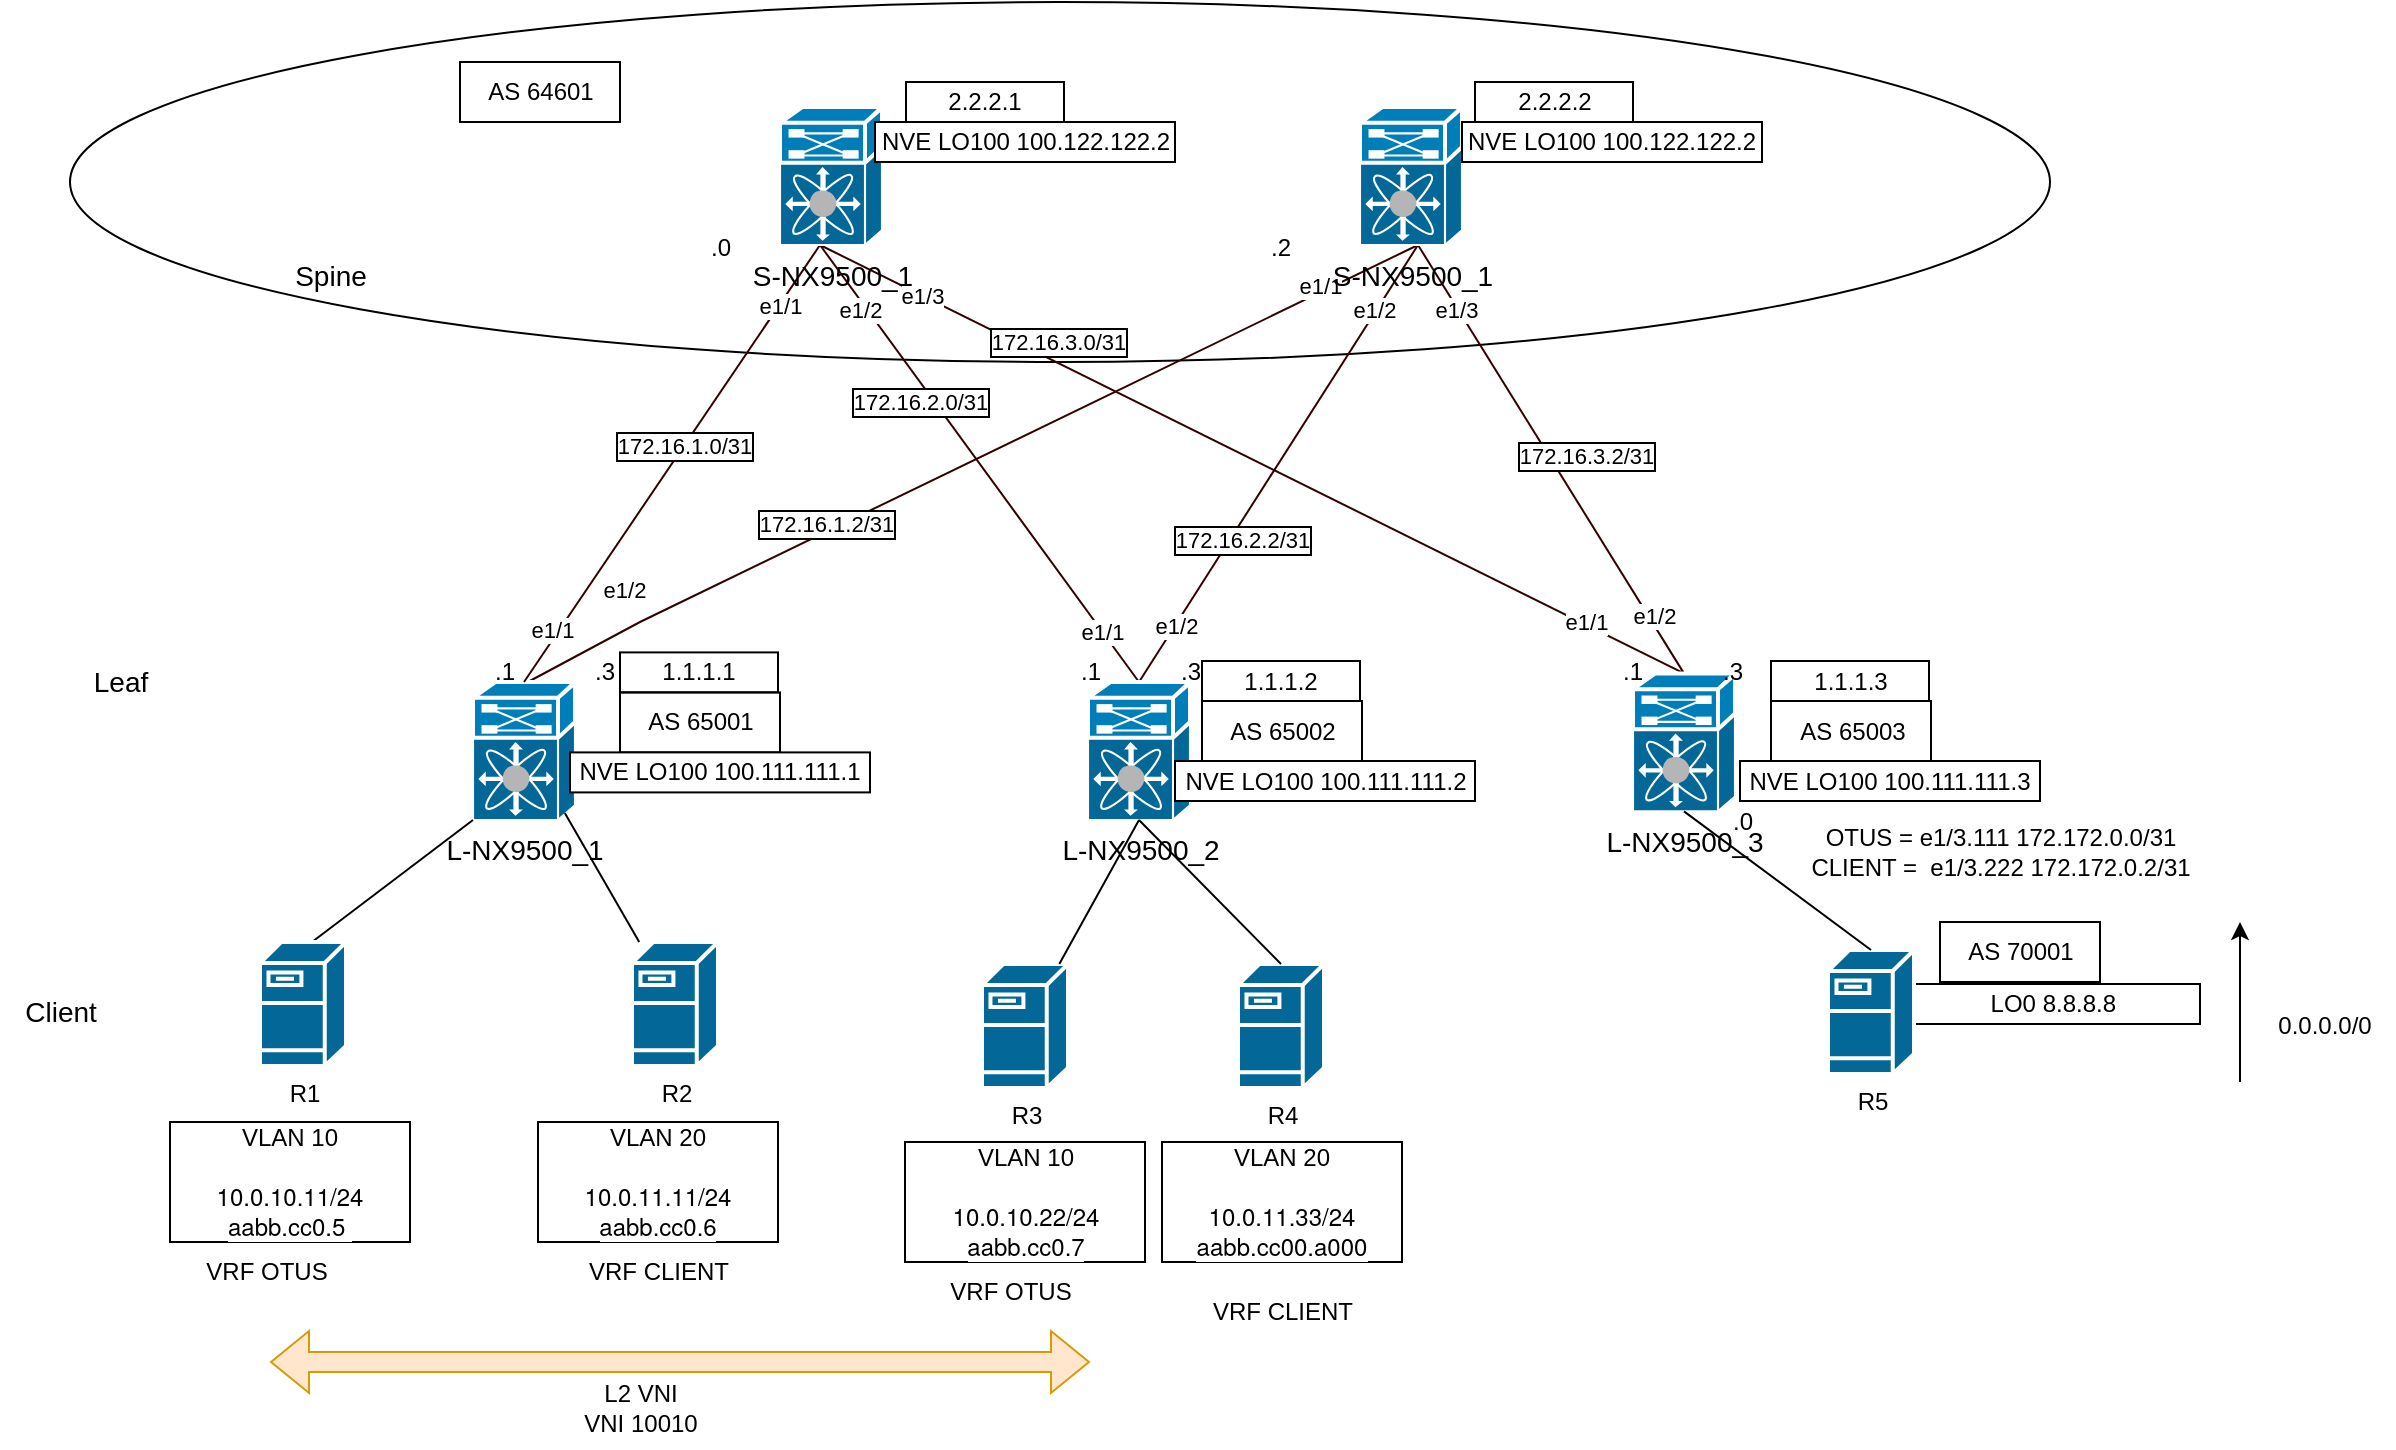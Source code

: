 <mxfile version="22.1.2" type="device">
  <diagram name="Страница — 1" id="TyXKpOnX87bSKpu7sTU_">
    <mxGraphModel dx="2514" dy="993" grid="1" gridSize="10" guides="1" tooltips="1" connect="1" arrows="1" fold="1" page="1" pageScale="1" pageWidth="827" pageHeight="1169" math="0" shadow="0">
      <root>
        <mxCell id="0" />
        <mxCell id="1" parent="0" />
        <mxCell id="ZXuQBLCLjrkzV2k7H-WU-3" value="" style="ellipse;whiteSpace=wrap;html=1;fillColor=none;" parent="1" vertex="1">
          <mxGeometry x="-95" y="80" width="990" height="180" as="geometry" />
        </mxCell>
        <mxCell id="x6yWvG2BefHzN4PRWWCQ-21" style="rounded=0;orthogonalLoop=1;jettySize=auto;html=1;exitX=0.392;exitY=0.058;exitDx=0;exitDy=0;exitPerimeter=0;entryX=0.5;entryY=1;entryDx=0;entryDy=0;entryPerimeter=0;endArrow=none;endFill=0;fontSize=14;fillColor=#d5e8d4;strokeColor=#330000;strokeWidth=1;" parent="1" source="x6yWvG2BefHzN4PRWWCQ-4" edge="1">
          <mxGeometry relative="1" as="geometry">
            <Array as="points">
              <mxPoint x="190" y="390" />
            </Array>
            <mxPoint x="579" y="201.5" as="targetPoint" />
          </mxGeometry>
        </mxCell>
        <mxCell id="jhfHBk7VUQF83KdC7KXJ-4" value="e1/2" style="edgeLabel;html=1;align=center;verticalAlign=middle;resizable=0;points=[];" parent="x6yWvG2BefHzN4PRWWCQ-21" vertex="1" connectable="0">
          <mxGeometry x="-0.789" y="1" relative="1" as="geometry">
            <mxPoint x="9" y="-24" as="offset" />
          </mxGeometry>
        </mxCell>
        <mxCell id="jhfHBk7VUQF83KdC7KXJ-12" value="e1/1" style="edgeLabel;html=1;align=center;verticalAlign=middle;resizable=0;points=[];" parent="x6yWvG2BefHzN4PRWWCQ-21" vertex="1" connectable="0">
          <mxGeometry x="0.79" y="3" relative="1" as="geometry">
            <mxPoint as="offset" />
          </mxGeometry>
        </mxCell>
        <mxCell id="x6yWvG2BefHzN4PRWWCQ-4" value="L-NX9500_1" style="shape=mxgraph.cisco.misc.nexus_7000;html=1;pointerEvents=1;fillColor=#036897;strokeColor=#ffffff;strokeWidth=2;verticalLabelPosition=bottom;verticalAlign=top;align=center;outlineConnect=0;fontSize=14;" parent="1" vertex="1">
          <mxGeometry x="106.5" y="420" width="51" height="69" as="geometry" />
        </mxCell>
        <mxCell id="x6yWvG2BefHzN4PRWWCQ-22" style="rounded=0;orthogonalLoop=1;jettySize=auto;html=1;exitX=0.5;exitY=0;exitDx=0;exitDy=0;exitPerimeter=0;endArrow=none;endFill=0;entryX=0.5;entryY=1;entryDx=0;entryDy=0;entryPerimeter=0;fontSize=14;fillColor=#d5e8d4;strokeColor=#330000;strokeWidth=1;" parent="1" source="x6yWvG2BefHzN4PRWWCQ-5" edge="1">
          <mxGeometry relative="1" as="geometry">
            <mxPoint x="280" y="201.5" as="targetPoint" />
          </mxGeometry>
        </mxCell>
        <mxCell id="jhfHBk7VUQF83KdC7KXJ-5" value="e1/1" style="edgeLabel;html=1;align=center;verticalAlign=middle;resizable=0;points=[];" parent="x6yWvG2BefHzN4PRWWCQ-22" vertex="1" connectable="0">
          <mxGeometry x="-0.76" relative="1" as="geometry">
            <mxPoint y="1" as="offset" />
          </mxGeometry>
        </mxCell>
        <mxCell id="jhfHBk7VUQF83KdC7KXJ-10" value="e1/2" style="edgeLabel;html=1;align=center;verticalAlign=middle;resizable=0;points=[];" parent="x6yWvG2BefHzN4PRWWCQ-22" vertex="1" connectable="0">
          <mxGeometry x="0.719" y="3" relative="1" as="geometry">
            <mxPoint as="offset" />
          </mxGeometry>
        </mxCell>
        <mxCell id="x6yWvG2BefHzN4PRWWCQ-23" style="rounded=0;orthogonalLoop=1;jettySize=auto;html=1;exitX=0.5;exitY=0;exitDx=0;exitDy=0;exitPerimeter=0;endArrow=none;endFill=0;entryX=0.5;entryY=1;entryDx=0;entryDy=0;entryPerimeter=0;fontSize=14;fillColor=#d5e8d4;strokeColor=#330000;strokeWidth=1;" parent="1" source="x6yWvG2BefHzN4PRWWCQ-5" edge="1">
          <mxGeometry relative="1" as="geometry">
            <mxPoint x="579" y="201.5" as="targetPoint" />
          </mxGeometry>
        </mxCell>
        <mxCell id="jhfHBk7VUQF83KdC7KXJ-6" value="e1/2" style="edgeLabel;html=1;align=center;verticalAlign=middle;resizable=0;points=[];" parent="x6yWvG2BefHzN4PRWWCQ-23" vertex="1" connectable="0">
          <mxGeometry x="-0.745" relative="1" as="geometry">
            <mxPoint as="offset" />
          </mxGeometry>
        </mxCell>
        <mxCell id="jhfHBk7VUQF83KdC7KXJ-13" value="e1/2" style="edgeLabel;html=1;align=center;verticalAlign=middle;resizable=0;points=[];" parent="x6yWvG2BefHzN4PRWWCQ-23" vertex="1" connectable="0">
          <mxGeometry x="0.697" y="1" relative="1" as="geometry">
            <mxPoint as="offset" />
          </mxGeometry>
        </mxCell>
        <mxCell id="x6yWvG2BefHzN4PRWWCQ-5" value="L-NX9500_2" style="shape=mxgraph.cisco.misc.nexus_7000;html=1;pointerEvents=1;fillColor=#036897;strokeColor=#ffffff;strokeWidth=2;verticalLabelPosition=bottom;verticalAlign=top;align=center;outlineConnect=0;fontSize=14;" parent="1" vertex="1">
          <mxGeometry x="414" y="420" width="51" height="69" as="geometry" />
        </mxCell>
        <mxCell id="x6yWvG2BefHzN4PRWWCQ-20" style="rounded=0;orthogonalLoop=1;jettySize=auto;html=1;exitX=0.5;exitY=1;exitDx=0;exitDy=0;exitPerimeter=0;entryX=0.5;entryY=0;entryDx=0;entryDy=0;entryPerimeter=0;endArrow=none;endFill=0;fontSize=14;fillColor=#d5e8d4;strokeColor=#330000;strokeWidth=1;" parent="1" target="x6yWvG2BefHzN4PRWWCQ-4" edge="1">
          <mxGeometry relative="1" as="geometry">
            <mxPoint x="280" y="201.5" as="sourcePoint" />
          </mxGeometry>
        </mxCell>
        <mxCell id="jhfHBk7VUQF83KdC7KXJ-3" value="e1/1" style="edgeLabel;html=1;align=center;verticalAlign=middle;resizable=0;points=[];" parent="x6yWvG2BefHzN4PRWWCQ-20" vertex="1" connectable="0">
          <mxGeometry x="0.777" y="-3" relative="1" as="geometry">
            <mxPoint as="offset" />
          </mxGeometry>
        </mxCell>
        <mxCell id="jhfHBk7VUQF83KdC7KXJ-9" value="e1/1" style="edgeLabel;html=1;align=center;verticalAlign=middle;resizable=0;points=[];" parent="x6yWvG2BefHzN4PRWWCQ-20" vertex="1" connectable="0">
          <mxGeometry x="-0.719" relative="1" as="geometry">
            <mxPoint as="offset" />
          </mxGeometry>
        </mxCell>
        <mxCell id="jhfHBk7VUQF83KdC7KXJ-23" value="172.16.1.0/31" style="edgeLabel;html=1;align=center;verticalAlign=middle;resizable=0;points=[];labelBorderColor=default;" parent="x6yWvG2BefHzN4PRWWCQ-20" vertex="1" connectable="0">
          <mxGeometry x="-0.08" relative="1" as="geometry">
            <mxPoint as="offset" />
          </mxGeometry>
        </mxCell>
        <mxCell id="x6yWvG2BefHzN4PRWWCQ-24" style="rounded=0;orthogonalLoop=1;jettySize=auto;html=1;exitX=0.5;exitY=0;exitDx=0;exitDy=0;exitPerimeter=0;entryX=0.5;entryY=1;entryDx=0;entryDy=0;entryPerimeter=0;endArrow=none;endFill=0;fontSize=14;fillColor=#d5e8d4;strokeColor=#330000;strokeWidth=1;" parent="1" source="x6yWvG2BefHzN4PRWWCQ-8" edge="1">
          <mxGeometry relative="1" as="geometry">
            <mxPoint x="280" y="201.5" as="targetPoint" />
          </mxGeometry>
        </mxCell>
        <mxCell id="jhfHBk7VUQF83KdC7KXJ-7" value="e1/1" style="edgeLabel;html=1;align=center;verticalAlign=middle;resizable=0;points=[];" parent="x6yWvG2BefHzN4PRWWCQ-24" vertex="1" connectable="0">
          <mxGeometry x="-0.767" y="-1" relative="1" as="geometry">
            <mxPoint as="offset" />
          </mxGeometry>
        </mxCell>
        <mxCell id="jhfHBk7VUQF83KdC7KXJ-11" value="e1/3" style="edgeLabel;html=1;align=center;verticalAlign=middle;resizable=0;points=[];" parent="x6yWvG2BefHzN4PRWWCQ-24" vertex="1" connectable="0">
          <mxGeometry x="0.767" relative="1" as="geometry">
            <mxPoint as="offset" />
          </mxGeometry>
        </mxCell>
        <mxCell id="x6yWvG2BefHzN4PRWWCQ-25" style="rounded=0;orthogonalLoop=1;jettySize=auto;html=1;exitX=0.5;exitY=0;exitDx=0;exitDy=0;exitPerimeter=0;entryX=0.5;entryY=1;entryDx=0;entryDy=0;entryPerimeter=0;endArrow=none;endFill=0;fontSize=14;fillColor=#d5e8d4;strokeColor=#330000;strokeWidth=1;" parent="1" source="x6yWvG2BefHzN4PRWWCQ-8" edge="1">
          <mxGeometry relative="1" as="geometry">
            <mxPoint x="579" y="201.5" as="targetPoint" />
          </mxGeometry>
        </mxCell>
        <mxCell id="jhfHBk7VUQF83KdC7KXJ-8" value="e1/2" style="edgeLabel;html=1;align=center;verticalAlign=middle;resizable=0;points=[];" parent="x6yWvG2BefHzN4PRWWCQ-25" vertex="1" connectable="0">
          <mxGeometry x="-0.743" y="-2" relative="1" as="geometry">
            <mxPoint as="offset" />
          </mxGeometry>
        </mxCell>
        <mxCell id="jhfHBk7VUQF83KdC7KXJ-14" value="e1/3" style="edgeLabel;html=1;align=center;verticalAlign=middle;resizable=0;points=[];" parent="x6yWvG2BefHzN4PRWWCQ-25" vertex="1" connectable="0">
          <mxGeometry x="0.7" y="1" relative="1" as="geometry">
            <mxPoint as="offset" />
          </mxGeometry>
        </mxCell>
        <mxCell id="x6yWvG2BefHzN4PRWWCQ-8" value="L-NX9500_3" style="shape=mxgraph.cisco.misc.nexus_7000;html=1;pointerEvents=1;fillColor=#036897;strokeColor=#ffffff;strokeWidth=2;verticalLabelPosition=bottom;verticalAlign=top;align=center;outlineConnect=0;fontSize=14;" parent="1" vertex="1">
          <mxGeometry x="686.5" y="415.7" width="51" height="69" as="geometry" />
        </mxCell>
        <mxCell id="x6yWvG2BefHzN4PRWWCQ-26" value="Leaf" style="text;html=1;align=center;verticalAlign=middle;resizable=0;points=[];autosize=1;strokeColor=none;fillColor=none;fontSize=14;" parent="1" vertex="1">
          <mxGeometry x="-95" y="405.2" width="50" height="30" as="geometry" />
        </mxCell>
        <mxCell id="x6yWvG2BefHzN4PRWWCQ-27" value="Spine" style="text;html=1;align=center;verticalAlign=middle;resizable=0;points=[];autosize=1;strokeColor=none;fillColor=none;fontSize=14;" parent="1" vertex="1">
          <mxGeometry x="5" y="201.5" width="60" height="30" as="geometry" />
        </mxCell>
        <mxCell id="x6yWvG2BefHzN4PRWWCQ-28" value="Client" style="text;html=1;align=center;verticalAlign=middle;resizable=0;points=[];autosize=1;strokeColor=none;fillColor=none;fontSize=14;" parent="1" vertex="1">
          <mxGeometry x="-130" y="570" width="60" height="30" as="geometry" />
        </mxCell>
        <mxCell id="jhfHBk7VUQF83KdC7KXJ-1" value="S-NX9500_1" style="shape=mxgraph.cisco.misc.nexus_7000;html=1;pointerEvents=1;fillColor=#036897;strokeColor=#ffffff;strokeWidth=2;verticalLabelPosition=bottom;verticalAlign=top;align=center;outlineConnect=0;fontSize=14;" parent="1" vertex="1">
          <mxGeometry x="260" y="132.5" width="51" height="69" as="geometry" />
        </mxCell>
        <mxCell id="jhfHBk7VUQF83KdC7KXJ-2" value="S-NX9500_1" style="shape=mxgraph.cisco.misc.nexus_7000;html=1;pointerEvents=1;fillColor=#036897;strokeColor=#ffffff;strokeWidth=2;verticalLabelPosition=bottom;verticalAlign=top;align=center;outlineConnect=0;fontSize=14;" parent="1" vertex="1">
          <mxGeometry x="550" y="132.5" width="51" height="69" as="geometry" />
        </mxCell>
        <mxCell id="jhfHBk7VUQF83KdC7KXJ-15" value=".0" style="text;html=1;align=center;verticalAlign=middle;resizable=0;points=[];autosize=1;strokeColor=none;fillColor=none;" parent="1" vertex="1">
          <mxGeometry x="215" y="188" width="30" height="30" as="geometry" />
        </mxCell>
        <mxCell id="jhfHBk7VUQF83KdC7KXJ-16" value=".2" style="text;html=1;align=center;verticalAlign=middle;resizable=0;points=[];autosize=1;strokeColor=none;fillColor=none;" parent="1" vertex="1">
          <mxGeometry x="495" y="188" width="30" height="30" as="geometry" />
        </mxCell>
        <mxCell id="jhfHBk7VUQF83KdC7KXJ-17" value=".1" style="text;html=1;align=center;verticalAlign=middle;resizable=0;points=[];autosize=1;strokeColor=none;fillColor=none;" parent="1" vertex="1">
          <mxGeometry x="106.5" y="399.5" width="30" height="30" as="geometry" />
        </mxCell>
        <mxCell id="jhfHBk7VUQF83KdC7KXJ-18" value=".3" style="text;html=1;align=center;verticalAlign=middle;resizable=0;points=[];autosize=1;strokeColor=none;fillColor=none;" parent="1" vertex="1">
          <mxGeometry x="156.5" y="399.5" width="30" height="30" as="geometry" />
        </mxCell>
        <mxCell id="jhfHBk7VUQF83KdC7KXJ-19" value=".1" style="text;html=1;align=center;verticalAlign=middle;resizable=0;points=[];autosize=1;strokeColor=none;fillColor=none;" parent="1" vertex="1">
          <mxGeometry x="400" y="399.5" width="30" height="30" as="geometry" />
        </mxCell>
        <mxCell id="jhfHBk7VUQF83KdC7KXJ-20" value=".3" style="text;html=1;align=center;verticalAlign=middle;resizable=0;points=[];autosize=1;strokeColor=none;fillColor=none;" parent="1" vertex="1">
          <mxGeometry x="450" y="399.5" width="30" height="30" as="geometry" />
        </mxCell>
        <mxCell id="jhfHBk7VUQF83KdC7KXJ-21" value=".1" style="text;html=1;align=center;verticalAlign=middle;resizable=0;points=[];autosize=1;strokeColor=none;fillColor=none;" parent="1" vertex="1">
          <mxGeometry x="671" y="399.5" width="30" height="30" as="geometry" />
        </mxCell>
        <mxCell id="jhfHBk7VUQF83KdC7KXJ-22" value=".3" style="text;html=1;align=center;verticalAlign=middle;resizable=0;points=[];autosize=1;strokeColor=none;fillColor=none;" parent="1" vertex="1">
          <mxGeometry x="721" y="399.5" width="30" height="30" as="geometry" />
        </mxCell>
        <mxCell id="jhfHBk7VUQF83KdC7KXJ-24" value="172.16.1.2/31" style="edgeLabel;html=1;align=center;verticalAlign=middle;resizable=0;points=[];labelBorderColor=default;" parent="1" vertex="1" connectable="0">
          <mxGeometry x="285.502" y="330.002" as="geometry">
            <mxPoint x="-3" y="11" as="offset" />
          </mxGeometry>
        </mxCell>
        <mxCell id="jhfHBk7VUQF83KdC7KXJ-25" value="172.16.2.0/31" style="edgeLabel;html=1;align=center;verticalAlign=middle;resizable=0;points=[];labelBorderColor=default;" parent="1" vertex="1" connectable="0">
          <mxGeometry x="330.002" y="280.002" as="geometry" />
        </mxCell>
        <mxCell id="jhfHBk7VUQF83KdC7KXJ-26" value="172.16.3.0/31" style="edgeLabel;html=1;align=center;verticalAlign=middle;resizable=0;points=[];labelBorderColor=default;" parent="1" vertex="1" connectable="0">
          <mxGeometry x="414.002" y="250.002" as="geometry">
            <mxPoint x="-15" as="offset" />
          </mxGeometry>
        </mxCell>
        <mxCell id="jhfHBk7VUQF83KdC7KXJ-27" value="172.16.2.2/31" style="edgeLabel;html=1;align=center;verticalAlign=middle;resizable=0;points=[];labelBorderColor=default;" parent="1" vertex="1" connectable="0">
          <mxGeometry x="510.002" y="350.002" as="geometry">
            <mxPoint x="-19" y="-1" as="offset" />
          </mxGeometry>
        </mxCell>
        <mxCell id="jhfHBk7VUQF83KdC7KXJ-28" value="172.16.3.2/31" style="edgeLabel;html=1;align=center;verticalAlign=middle;resizable=0;points=[];labelBorderColor=default;" parent="1" vertex="1" connectable="0">
          <mxGeometry x="660.002" y="310.002" as="geometry">
            <mxPoint x="3" y="-3" as="offset" />
          </mxGeometry>
        </mxCell>
        <mxCell id="X2sETJuaRFryXuntK1pU-1" value="2.2.2.1" style="text;html=1;strokeColor=default;align=center;verticalAlign=middle;whiteSpace=wrap;rounded=0;" parent="1" vertex="1">
          <mxGeometry x="323" y="120" width="79" height="20" as="geometry" />
        </mxCell>
        <mxCell id="X2sETJuaRFryXuntK1pU-2" value="2.2.2.2" style="text;html=1;strokeColor=default;align=center;verticalAlign=middle;whiteSpace=wrap;rounded=0;" parent="1" vertex="1">
          <mxGeometry x="607.5" y="120" width="79" height="20" as="geometry" />
        </mxCell>
        <mxCell id="X2sETJuaRFryXuntK1pU-3" value="1.1.1.1" style="text;html=1;strokeColor=default;align=center;verticalAlign=middle;whiteSpace=wrap;rounded=0;" parent="1" vertex="1">
          <mxGeometry x="180" y="405.2" width="79" height="20" as="geometry" />
        </mxCell>
        <mxCell id="X2sETJuaRFryXuntK1pU-4" value="1.1.1.2" style="text;html=1;strokeColor=default;align=center;verticalAlign=middle;whiteSpace=wrap;rounded=0;" parent="1" vertex="1">
          <mxGeometry x="471" y="409.5" width="79" height="20" as="geometry" />
        </mxCell>
        <mxCell id="X2sETJuaRFryXuntK1pU-5" value="1.1.1.3" style="text;html=1;strokeColor=default;align=center;verticalAlign=middle;whiteSpace=wrap;rounded=0;" parent="1" vertex="1">
          <mxGeometry x="755.5" y="409.5" width="79" height="20" as="geometry" />
        </mxCell>
        <mxCell id="Evuvwr7la3IowPZxWrA6-1" value="AS 64601" style="text;html=1;align=center;verticalAlign=middle;resizable=0;points=[];autosize=1;strokeColor=default;" parent="1" vertex="1">
          <mxGeometry x="100" y="110" width="80" height="30" as="geometry" />
        </mxCell>
        <mxCell id="Evuvwr7la3IowPZxWrA6-3" value="AS 65001" style="text;html=1;align=center;verticalAlign=middle;resizable=0;points=[];autosize=1;strokeColor=default;" parent="1" vertex="1">
          <mxGeometry x="180" y="425.2" width="80" height="30" as="geometry" />
        </mxCell>
        <mxCell id="Evuvwr7la3IowPZxWrA6-4" value="AS 65002" style="text;html=1;align=center;verticalAlign=middle;resizable=0;points=[];autosize=1;strokeColor=default;" parent="1" vertex="1">
          <mxGeometry x="471" y="429.5" width="80" height="30" as="geometry" />
        </mxCell>
        <mxCell id="Evuvwr7la3IowPZxWrA6-5" value="AS 65003" style="text;html=1;align=center;verticalAlign=middle;resizable=0;points=[];autosize=1;strokeColor=default;" parent="1" vertex="1">
          <mxGeometry x="755.5" y="429.5" width="80" height="30" as="geometry" />
        </mxCell>
        <mxCell id="wGXWWFaC_NUJsEw5Qls2-2" value="NVE LO100 100.111.111.1" style="whiteSpace=wrap;html=1;" parent="1" vertex="1">
          <mxGeometry x="155" y="455.2" width="150" height="20" as="geometry" />
        </mxCell>
        <mxCell id="wGXWWFaC_NUJsEw5Qls2-3" value="NVE LO100 100.111.111.2" style="whiteSpace=wrap;html=1;" parent="1" vertex="1">
          <mxGeometry x="457.5" y="459.5" width="150" height="20" as="geometry" />
        </mxCell>
        <mxCell id="wGXWWFaC_NUJsEw5Qls2-4" value="NVE LO100 100.111.111.3" style="whiteSpace=wrap;html=1;" parent="1" vertex="1">
          <mxGeometry x="740" y="459.5" width="150" height="20" as="geometry" />
        </mxCell>
        <mxCell id="wGXWWFaC_NUJsEw5Qls2-5" value="NVE LO100 100.122.122.2" style="whiteSpace=wrap;html=1;" parent="1" vertex="1">
          <mxGeometry x="307.5" y="140" width="150" height="20" as="geometry" />
        </mxCell>
        <mxCell id="wGXWWFaC_NUJsEw5Qls2-6" value="NVE LO100 100.122.122.2" style="whiteSpace=wrap;html=1;" parent="1" vertex="1">
          <mxGeometry x="601" y="140" width="150" height="20" as="geometry" />
        </mxCell>
        <mxCell id="wGXWWFaC_NUJsEw5Qls2-8" value="" style="endArrow=none;html=1;rounded=0;entryX=0;entryY=1;entryDx=0;entryDy=0;entryPerimeter=0;exitX=0.5;exitY=0;exitDx=0;exitDy=0;exitPerimeter=0;fontSize=14;" parent="1" target="x6yWvG2BefHzN4PRWWCQ-4" edge="1">
          <mxGeometry width="50" height="50" relative="1" as="geometry">
            <mxPoint x="26" y="550" as="sourcePoint" />
            <mxPoint x="142" y="499" as="targetPoint" />
          </mxGeometry>
        </mxCell>
        <mxCell id="yzosTKQXO0_5mTfsmzgm-1" value="VLAN 10&lt;br style=&quot;box-sizing: border-box; font-family: &amp;quot;Helvetica Neue&amp;quot;, Helvetica, Arial, sans-serif;&quot;&gt;&lt;br style=&quot;box-sizing: border-box; font-family: &amp;quot;Helvetica Neue&amp;quot;, Helvetica, Arial, sans-serif;&quot;&gt;&lt;span style=&quot;font-family: &amp;quot;Helvetica Neue&amp;quot;, Helvetica, Arial, sans-serif; background-color: rgb(255, 255, 255);&quot;&gt;10.0.10.11/24&lt;/span&gt;&lt;br style=&quot;box-sizing: border-box; font-family: &amp;quot;Helvetica Neue&amp;quot;, Helvetica, Arial, sans-serif;&quot;&gt;&lt;span style=&quot;font-family: &amp;quot;Helvetica Neue&amp;quot;, Helvetica, Arial, sans-serif; background-color: rgb(255, 255, 255);&quot;&gt;aabb.cc0.5&amp;nbsp;&lt;/span&gt;" style="rounded=0;whiteSpace=wrap;html=1;fillColor=none;" parent="1" vertex="1">
          <mxGeometry x="-45" y="640" width="120" height="60" as="geometry" />
        </mxCell>
        <mxCell id="yzosTKQXO0_5mTfsmzgm-2" value="VLAN 20&lt;br style=&quot;box-sizing: border-box; font-family: &amp;quot;Helvetica Neue&amp;quot;, Helvetica, Arial, sans-serif;&quot;&gt;&lt;br style=&quot;box-sizing: border-box; font-family: &amp;quot;Helvetica Neue&amp;quot;, Helvetica, Arial, sans-serif;&quot;&gt;&lt;span style=&quot;font-family: &amp;quot;Helvetica Neue&amp;quot;, Helvetica, Arial, sans-serif; background-color: rgb(255, 255, 255);&quot;&gt;10.0.11.33/24&lt;/span&gt;&lt;br style=&quot;box-sizing: border-box; font-family: &amp;quot;Helvetica Neue&amp;quot;, Helvetica, Arial, sans-serif;&quot;&gt;&lt;span style=&quot;font-family: &amp;quot;Helvetica Neue&amp;quot;, Helvetica, Arial, sans-serif; background-color: rgb(255, 255, 255);&quot;&gt;aabb.cc00.a000&lt;/span&gt;" style="rounded=0;whiteSpace=wrap;html=1;fillColor=none;" parent="1" vertex="1">
          <mxGeometry x="451" y="650" width="120" height="60" as="geometry" />
        </mxCell>
        <mxCell id="MMty6rGAYYeYoGaEWioG-2" value="R1" style="shape=mxgraph.cisco.servers.fileserver;sketch=0;html=1;pointerEvents=1;dashed=0;fillColor=#036897;strokeColor=#ffffff;strokeWidth=2;verticalLabelPosition=bottom;verticalAlign=top;align=center;outlineConnect=0;" parent="1" vertex="1">
          <mxGeometry y="550" width="43" height="62" as="geometry" />
        </mxCell>
        <mxCell id="MMty6rGAYYeYoGaEWioG-3" value="R4" style="shape=mxgraph.cisco.servers.fileserver;sketch=0;html=1;pointerEvents=1;dashed=0;fillColor=#036897;strokeColor=#ffffff;strokeWidth=2;verticalLabelPosition=bottom;verticalAlign=top;align=center;outlineConnect=0;" parent="1" vertex="1">
          <mxGeometry x="489" y="561" width="43" height="62" as="geometry" />
        </mxCell>
        <mxCell id="n9neXPnXXwjS_fX_pykw-1" value="VLAN 10&lt;br style=&quot;box-sizing: border-box; font-family: &amp;quot;Helvetica Neue&amp;quot;, Helvetica, Arial, sans-serif;&quot;&gt;&lt;br style=&quot;box-sizing: border-box; font-family: &amp;quot;Helvetica Neue&amp;quot;, Helvetica, Arial, sans-serif;&quot;&gt;&lt;span style=&quot;font-family: &amp;quot;Helvetica Neue&amp;quot;, Helvetica, Arial, sans-serif; background-color: rgb(255, 255, 255);&quot;&gt;10.0.10.22/24&lt;/span&gt;&lt;br style=&quot;box-sizing: border-box; font-family: &amp;quot;Helvetica Neue&amp;quot;, Helvetica, Arial, sans-serif;&quot;&gt;&lt;span style=&quot;font-family: &amp;quot;Helvetica Neue&amp;quot;, Helvetica, Arial, sans-serif; background-color: rgb(255, 255, 255);&quot;&gt;aabb.cc0.7&lt;/span&gt;" style="rounded=0;whiteSpace=wrap;html=1;fillColor=none;" parent="1" vertex="1">
          <mxGeometry x="322.5" y="650" width="120" height="60" as="geometry" />
        </mxCell>
        <mxCell id="zxpr9zlDvvXhfmrwCtQk-2" value="VLAN 20&lt;br style=&quot;box-sizing: border-box; font-family: &amp;quot;Helvetica Neue&amp;quot;, Helvetica, Arial, sans-serif;&quot;&gt;&lt;br style=&quot;box-sizing: border-box; font-family: &amp;quot;Helvetica Neue&amp;quot;, Helvetica, Arial, sans-serif;&quot;&gt;&lt;span style=&quot;font-family: &amp;quot;Helvetica Neue&amp;quot;, Helvetica, Arial, sans-serif; background-color: rgb(255, 255, 255);&quot;&gt;10.0.11.11/24&lt;/span&gt;&lt;br style=&quot;box-sizing: border-box; font-family: &amp;quot;Helvetica Neue&amp;quot;, Helvetica, Arial, sans-serif;&quot;&gt;&lt;span style=&quot;font-family: &amp;quot;Helvetica Neue&amp;quot;, Helvetica, Arial, sans-serif; background-color: rgb(255, 255, 255);&quot;&gt;aabb.cc0.6&lt;/span&gt;" style="rounded=0;whiteSpace=wrap;html=1;fillColor=none;" parent="1" vertex="1">
          <mxGeometry x="139" y="640" width="120" height="60" as="geometry" />
        </mxCell>
        <mxCell id="n9neXPnXXwjS_fX_pykw-2" value="R3" style="shape=mxgraph.cisco.servers.fileserver;sketch=0;html=1;pointerEvents=1;dashed=0;fillColor=#036897;strokeColor=#ffffff;strokeWidth=2;verticalLabelPosition=bottom;verticalAlign=top;align=center;outlineConnect=0;" parent="1" vertex="1">
          <mxGeometry x="361" y="561" width="43" height="62" as="geometry" />
        </mxCell>
        <mxCell id="zxpr9zlDvvXhfmrwCtQk-3" value="R2" style="shape=mxgraph.cisco.servers.fileserver;sketch=0;html=1;pointerEvents=1;dashed=0;fillColor=#036897;strokeColor=#ffffff;strokeWidth=2;verticalLabelPosition=bottom;verticalAlign=top;align=center;outlineConnect=0;" parent="1" vertex="1">
          <mxGeometry x="186" y="550" width="43" height="62" as="geometry" />
        </mxCell>
        <mxCell id="n9neXPnXXwjS_fX_pykw-3" value="" style="endArrow=none;html=1;rounded=0;entryX=0.5;entryY=1;entryDx=0;entryDy=0;entryPerimeter=0;fontSize=14;" parent="1" source="n9neXPnXXwjS_fX_pykw-2" target="x6yWvG2BefHzN4PRWWCQ-5" edge="1">
          <mxGeometry width="50" height="50" relative="1" as="geometry">
            <mxPoint x="259" y="630" as="sourcePoint" />
            <mxPoint x="340" y="569" as="targetPoint" />
          </mxGeometry>
        </mxCell>
        <mxCell id="zxpr9zlDvvXhfmrwCtQk-5" value="" style="endArrow=none;html=1;rounded=0;entryX=0.9;entryY=0.95;entryDx=0;entryDy=0;entryPerimeter=0;fontSize=14;" parent="1" source="zxpr9zlDvvXhfmrwCtQk-3" target="x6yWvG2BefHzN4PRWWCQ-4" edge="1">
          <mxGeometry width="50" height="50" relative="1" as="geometry">
            <mxPoint x="36" y="560" as="sourcePoint" />
            <mxPoint x="117" y="499" as="targetPoint" />
          </mxGeometry>
        </mxCell>
        <mxCell id="_hJDTMYRQlUMZoIFVpZK-1" value="AS 70001" style="text;html=1;align=center;verticalAlign=middle;resizable=0;points=[];autosize=1;strokeColor=default;" parent="1" vertex="1">
          <mxGeometry x="840" y="540" width="80" height="30" as="geometry" />
        </mxCell>
        <mxCell id="_hJDTMYRQlUMZoIFVpZK-3" value="&amp;nbsp;LO0 8.8.8.8" style="whiteSpace=wrap;html=1;" parent="1" vertex="1">
          <mxGeometry x="820" y="571" width="150" height="20" as="geometry" />
        </mxCell>
        <mxCell id="_hJDTMYRQlUMZoIFVpZK-4" value="" style="endArrow=classic;html=1;rounded=0;" parent="1" edge="1">
          <mxGeometry width="50" height="50" relative="1" as="geometry">
            <mxPoint x="990.0" y="620" as="sourcePoint" />
            <mxPoint x="990.0" y="540" as="targetPoint" />
          </mxGeometry>
        </mxCell>
        <mxCell id="_hJDTMYRQlUMZoIFVpZK-5" value="0.0.0.0/0" style="text;html=1;align=center;verticalAlign=middle;resizable=0;points=[];autosize=1;strokeColor=none;fillColor=none;" parent="1" vertex="1">
          <mxGeometry x="996.67" y="577" width="70" height="30" as="geometry" />
        </mxCell>
        <mxCell id="_hJDTMYRQlUMZoIFVpZK-7" value=".0" style="text;html=1;align=center;verticalAlign=middle;resizable=0;points=[];autosize=1;strokeColor=none;fillColor=none;" parent="1" vertex="1">
          <mxGeometry x="725.5" y="475.2" width="30" height="30" as="geometry" />
        </mxCell>
        <mxCell id="_hJDTMYRQlUMZoIFVpZK-8" value="R5" style="shape=mxgraph.cisco.servers.fileserver;sketch=0;html=1;pointerEvents=1;dashed=0;fillColor=#036897;strokeColor=#ffffff;strokeWidth=2;verticalLabelPosition=bottom;verticalAlign=top;align=center;outlineConnect=0;" parent="1" vertex="1">
          <mxGeometry x="784" y="554" width="43" height="62" as="geometry" />
        </mxCell>
        <mxCell id="_hJDTMYRQlUMZoIFVpZK-9" value="" style="endArrow=none;html=1;rounded=0;exitX=0.5;exitY=0;exitDx=0;exitDy=0;exitPerimeter=0;fontSize=14;entryX=0.5;entryY=1;entryDx=0;entryDy=0;entryPerimeter=0;" parent="1" source="_hJDTMYRQlUMZoIFVpZK-8" target="x6yWvG2BefHzN4PRWWCQ-8" edge="1">
          <mxGeometry width="50" height="50" relative="1" as="geometry">
            <mxPoint x="657" y="564" as="sourcePoint" />
            <mxPoint x="700" y="495" as="targetPoint" />
          </mxGeometry>
        </mxCell>
        <mxCell id="_hJDTMYRQlUMZoIFVpZK-10" value="VRF OTUS" style="text;html=1;align=center;verticalAlign=middle;resizable=0;points=[];autosize=1;strokeColor=none;fillColor=none;" parent="1" vertex="1">
          <mxGeometry x="-37" y="700" width="80" height="30" as="geometry" />
        </mxCell>
        <mxCell id="_hJDTMYRQlUMZoIFVpZK-11" value="VRF CLIENT" style="text;html=1;align=center;verticalAlign=middle;resizable=0;points=[];autosize=1;strokeColor=none;fillColor=none;" parent="1" vertex="1">
          <mxGeometry x="154" y="700" width="90" height="30" as="geometry" />
        </mxCell>
        <mxCell id="_hJDTMYRQlUMZoIFVpZK-12" value="VRF OTUS" style="text;html=1;align=center;verticalAlign=middle;resizable=0;points=[];autosize=1;strokeColor=none;fillColor=none;" parent="1" vertex="1">
          <mxGeometry x="335" y="710" width="80" height="30" as="geometry" />
        </mxCell>
        <mxCell id="_hJDTMYRQlUMZoIFVpZK-13" value="VRF CLIENT" style="text;html=1;align=center;verticalAlign=middle;resizable=0;points=[];autosize=1;strokeColor=none;fillColor=none;" parent="1" vertex="1">
          <mxGeometry x="466" y="720" width="90" height="30" as="geometry" />
        </mxCell>
        <mxCell id="J7aCOsFA-Z2rsu3Mbpn7-1" value="OTUS = e1/3.111 172.172.0.0/31&lt;br&gt;CLIENT =&amp;nbsp; e1/3.222 172.172.0.2/31" style="text;html=1;align=center;verticalAlign=middle;resizable=0;points=[];autosize=1;strokeColor=none;fillColor=none;" parent="1" vertex="1">
          <mxGeometry x="760" y="484.7" width="220" height="40" as="geometry" />
        </mxCell>
        <mxCell id="C_h0cgzkrQzbpGa9JTxL-1" value="" style="endArrow=none;html=1;rounded=0;entryX=0.5;entryY=1;entryDx=0;entryDy=0;entryPerimeter=0;fontSize=14;exitX=0.5;exitY=0;exitDx=0;exitDy=0;exitPerimeter=0;" edge="1" parent="1" source="MMty6rGAYYeYoGaEWioG-3" target="x6yWvG2BefHzN4PRWWCQ-5">
          <mxGeometry width="50" height="50" relative="1" as="geometry">
            <mxPoint x="410" y="571" as="sourcePoint" />
            <mxPoint x="450" y="499" as="targetPoint" />
          </mxGeometry>
        </mxCell>
        <mxCell id="C_h0cgzkrQzbpGa9JTxL-2" value="" style="shape=flexArrow;endArrow=classic;startArrow=classic;html=1;rounded=0;fillColor=#ffe6cc;strokeColor=#d79b00;" edge="1" parent="1">
          <mxGeometry width="100" height="100" relative="1" as="geometry">
            <mxPoint x="5" y="760" as="sourcePoint" />
            <mxPoint x="415" y="760" as="targetPoint" />
          </mxGeometry>
        </mxCell>
        <mxCell id="C_h0cgzkrQzbpGa9JTxL-3" value="L2 VNI&lt;br&gt;VNI 10010" style="text;html=1;align=center;verticalAlign=middle;resizable=0;points=[];autosize=1;strokeColor=none;fillColor=none;" vertex="1" parent="1">
          <mxGeometry x="150" y="763" width="80" height="40" as="geometry" />
        </mxCell>
      </root>
    </mxGraphModel>
  </diagram>
</mxfile>
